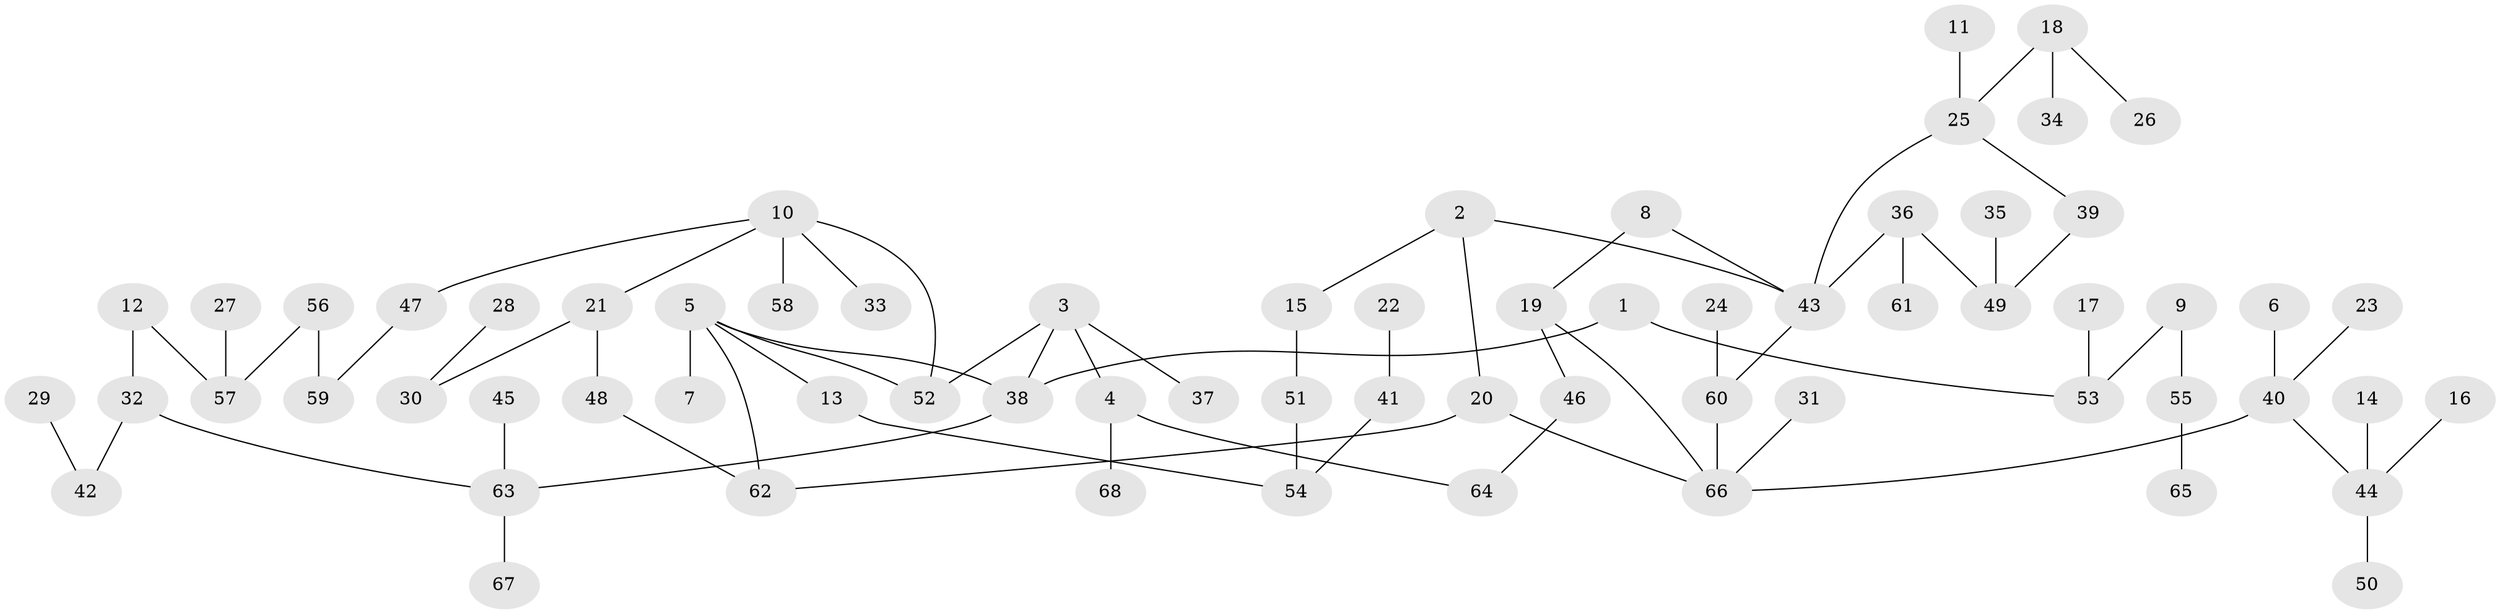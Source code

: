 // original degree distribution, {2: 0.22058823529411764, 5: 0.04411764705882353, 7: 0.022058823529411766, 4: 0.10294117647058823, 3: 0.10294117647058823, 6: 0.014705882352941176, 1: 0.49264705882352944}
// Generated by graph-tools (version 1.1) at 2025/01/03/09/25 03:01:10]
// undirected, 68 vertices, 75 edges
graph export_dot {
graph [start="1"]
  node [color=gray90,style=filled];
  1;
  2;
  3;
  4;
  5;
  6;
  7;
  8;
  9;
  10;
  11;
  12;
  13;
  14;
  15;
  16;
  17;
  18;
  19;
  20;
  21;
  22;
  23;
  24;
  25;
  26;
  27;
  28;
  29;
  30;
  31;
  32;
  33;
  34;
  35;
  36;
  37;
  38;
  39;
  40;
  41;
  42;
  43;
  44;
  45;
  46;
  47;
  48;
  49;
  50;
  51;
  52;
  53;
  54;
  55;
  56;
  57;
  58;
  59;
  60;
  61;
  62;
  63;
  64;
  65;
  66;
  67;
  68;
  1 -- 38 [weight=1.0];
  1 -- 53 [weight=1.0];
  2 -- 15 [weight=1.0];
  2 -- 20 [weight=1.0];
  2 -- 43 [weight=1.0];
  3 -- 4 [weight=1.0];
  3 -- 37 [weight=1.0];
  3 -- 38 [weight=1.0];
  3 -- 52 [weight=1.0];
  4 -- 64 [weight=1.0];
  4 -- 68 [weight=1.0];
  5 -- 7 [weight=1.0];
  5 -- 13 [weight=1.0];
  5 -- 38 [weight=1.0];
  5 -- 52 [weight=1.0];
  5 -- 62 [weight=1.0];
  6 -- 40 [weight=1.0];
  8 -- 19 [weight=1.0];
  8 -- 43 [weight=1.0];
  9 -- 53 [weight=1.0];
  9 -- 55 [weight=1.0];
  10 -- 21 [weight=1.0];
  10 -- 33 [weight=1.0];
  10 -- 47 [weight=1.0];
  10 -- 52 [weight=1.0];
  10 -- 58 [weight=1.0];
  11 -- 25 [weight=1.0];
  12 -- 32 [weight=1.0];
  12 -- 57 [weight=1.0];
  13 -- 54 [weight=1.0];
  14 -- 44 [weight=1.0];
  15 -- 51 [weight=1.0];
  16 -- 44 [weight=1.0];
  17 -- 53 [weight=1.0];
  18 -- 25 [weight=1.0];
  18 -- 26 [weight=1.0];
  18 -- 34 [weight=1.0];
  19 -- 46 [weight=1.0];
  19 -- 66 [weight=1.0];
  20 -- 62 [weight=1.0];
  20 -- 66 [weight=1.0];
  21 -- 30 [weight=1.0];
  21 -- 48 [weight=1.0];
  22 -- 41 [weight=1.0];
  23 -- 40 [weight=1.0];
  24 -- 60 [weight=1.0];
  25 -- 39 [weight=1.0];
  25 -- 43 [weight=1.0];
  27 -- 57 [weight=1.0];
  28 -- 30 [weight=1.0];
  29 -- 42 [weight=1.0];
  31 -- 66 [weight=1.0];
  32 -- 42 [weight=1.0];
  32 -- 63 [weight=1.0];
  35 -- 49 [weight=1.0];
  36 -- 43 [weight=1.0];
  36 -- 49 [weight=2.0];
  36 -- 61 [weight=1.0];
  38 -- 63 [weight=1.0];
  39 -- 49 [weight=1.0];
  40 -- 44 [weight=1.0];
  40 -- 66 [weight=1.0];
  41 -- 54 [weight=1.0];
  43 -- 60 [weight=1.0];
  44 -- 50 [weight=1.0];
  45 -- 63 [weight=1.0];
  46 -- 64 [weight=1.0];
  47 -- 59 [weight=1.0];
  48 -- 62 [weight=1.0];
  51 -- 54 [weight=1.0];
  55 -- 65 [weight=1.0];
  56 -- 57 [weight=1.0];
  56 -- 59 [weight=1.0];
  60 -- 66 [weight=1.0];
  63 -- 67 [weight=1.0];
}
